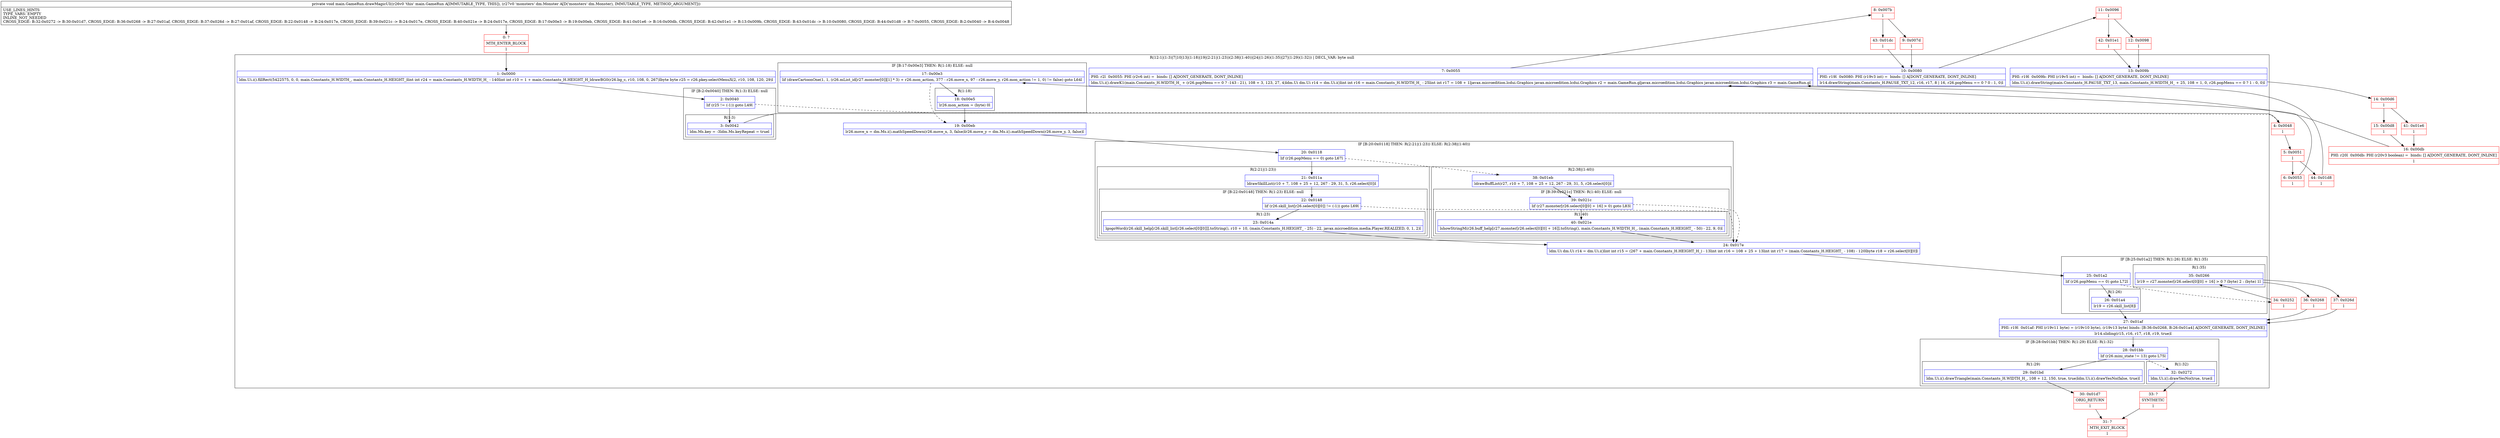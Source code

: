 digraph "CFG formain.GameRun.drawMagicUI(Ldm\/Monster;)V" {
subgraph cluster_Region_1431583863 {
label = "R(12:1|(1:3)|7|10|13|(1:18)|19|(2:21|(1:23))(2:38|(1:40))|24|(1:26)(1:35)|27|(1:29)(1:32)) | DECL_VAR: byte null\l";
node [shape=record,color=blue];
Node_1 [shape=record,label="{1\:\ 0x0000|ldm.Ui.i().fillRect(5422575, 0, 0, main.Constants_H.WIDTH_, main.Constants_H.HEIGHT_)lint int r24 = main.Constants_H.WIDTH_H_ \- 140lint int r10 = 1 + main.Constants_H.HEIGHT_H_ldrawBG0(r26.bg_c, r10, 108, 0, 267)lbyte byte r25 = r26.pkey.selectMenuX(2, r10, 108, 120, 29)l}"];
subgraph cluster_IfRegion_1195962891 {
label = "IF [B:2:0x0040] THEN: R(1:3) ELSE: null";
node [shape=record,color=blue];
Node_2 [shape=record,label="{2\:\ 0x0040|lif (r25 != (\-1)) goto L49l}"];
subgraph cluster_Region_1611889340 {
label = "R(1:3)";
node [shape=record,color=blue];
Node_3 [shape=record,label="{3\:\ 0x0042|ldm.Ms.key = \-3ldm.Ms.keyRepeat = truel}"];
}
}
Node_7 [shape=record,label="{7\:\ 0x0055|PHI: r2l  0x0055: PHI (r2v6 int) =  binds: [] A[DONT_GENERATE, DONT_INLINE]\l|ldm.Ui.i().drawK1(main.Constants_H.WIDTH_H_ + (r26.popMenu == 0 ? \-143 : 21), 108 + 3, 123, 27, 4)ldm.Ui dm.Ui r14 = dm.Ui.i()lint int r16 = main.Constants_H.WIDTH_H_ \- 25lint int r17 = 108 + 1ljavax.microedition.lcdui.Graphics javax.microedition.lcdui.Graphics r2 = main.GameRun.gljavax.microedition.lcdui.Graphics javax.microedition.lcdui.Graphics r3 = main.GameRun.gl}"];
Node_10 [shape=record,label="{10\:\ 0x0080|PHI: r19l  0x0080: PHI (r19v3 int) =  binds: [] A[DONT_GENERATE, DONT_INLINE]\l|lr14.drawString(main.Constants_H.PAUSE_TXT_12, r16, r17, 8 \| 16, r26.popMenu == 0 ? 0 : 1, 0)l}"];
Node_13 [shape=record,label="{13\:\ 0x009b|PHI: r19l  0x009b: PHI (r19v5 int) =  binds: [] A[DONT_GENERATE, DONT_INLINE]\l|ldm.Ui.i().drawString(main.Constants_H.PAUSE_TXT_13, main.Constants_H.WIDTH_H_ + 25, 108 + 1, 0, r26.popMenu == 0 ? 1 : 0, 0)l}"];
subgraph cluster_IfRegion_1086968926 {
label = "IF [B:17:0x00e3] THEN: R(1:18) ELSE: null";
node [shape=record,color=blue];
Node_17 [shape=record,label="{17\:\ 0x00e3|lif (drawCartoonOne(1, 1, (r26.mList_id[r27.monster[0]][1] * 3) + r26.mon_action, 377 \- r26.move_x, 97 \- r26.move_y, r26.mon_action != 1, 0) != false) goto L64l}"];
subgraph cluster_Region_294127647 {
label = "R(1:18)";
node [shape=record,color=blue];
Node_18 [shape=record,label="{18\:\ 0x00e5|lr26.mon_action = (byte) 0l}"];
}
}
Node_19 [shape=record,label="{19\:\ 0x00eb|lr26.move_x = dm.Ms.i().mathSpeedDown(r26.move_x, 3, false)lr26.move_y = dm.Ms.i().mathSpeedDown(r26.move_y, 3, false)l}"];
subgraph cluster_IfRegion_2100517801 {
label = "IF [B:20:0x0118] THEN: R(2:21|(1:23)) ELSE: R(2:38|(1:40))";
node [shape=record,color=blue];
Node_20 [shape=record,label="{20\:\ 0x0118|lif (r26.popMenu == 0) goto L67l}"];
subgraph cluster_Region_1811506477 {
label = "R(2:21|(1:23))";
node [shape=record,color=blue];
Node_21 [shape=record,label="{21\:\ 0x011a|ldrawSkillList(r10 + 7, 108 + 25 + 12, 267 \- 29, 31, 5, r26.select[0])l}"];
subgraph cluster_IfRegion_109975593 {
label = "IF [B:22:0x0148] THEN: R(1:23) ELSE: null";
node [shape=record,color=blue];
Node_22 [shape=record,label="{22\:\ 0x0148|lif (r26.skill_list[r26.select[0][0]] != (\-1)) goto L69l}"];
subgraph cluster_Region_861963519 {
label = "R(1:23)";
node [shape=record,color=blue];
Node_23 [shape=record,label="{23\:\ 0x014a|lgogoWord(r26.skill_help[r26.skill_list[r26.select[0][0]]].toString(), r10 + 10, (main.Constants_H.HEIGHT_ \- 25) \- 22, javax.microedition.media.Player.REALIZED, 0, 1, 2)l}"];
}
}
}
subgraph cluster_Region_856410009 {
label = "R(2:38|(1:40))";
node [shape=record,color=blue];
Node_38 [shape=record,label="{38\:\ 0x01eb|ldrawBuffList(r27, r10 + 7, 108 + 25 + 12, 267 \- 29, 31, 5, r26.select[0])l}"];
subgraph cluster_IfRegion_149636994 {
label = "IF [B:39:0x021c] THEN: R(1:40) ELSE: null";
node [shape=record,color=blue];
Node_39 [shape=record,label="{39\:\ 0x021c|lif (r27.monster[r26.select[0][0] + 16] \> 0) goto L83l}"];
subgraph cluster_Region_1500671600 {
label = "R(1:40)";
node [shape=record,color=blue];
Node_40 [shape=record,label="{40\:\ 0x021e|lshowStringM(r26.buff_help[r27.monster[r26.select[0][0] + 16]].toString(), main.Constants_H.WIDTH_H_, (main.Constants_H.HEIGHT_ \- 50) \- 22, 9, 0)l}"];
}
}
}
}
Node_24 [shape=record,label="{24\:\ 0x017e|ldm.Ui dm.Ui r14 = dm.Ui.i()lint int r15 = (267 + main.Constants_H.HEIGHT_H_) \- 13lint int r16 = 108 + 25 + 13lint int r17 = (main.Constants_H.HEIGHT_ \- 108) \- 120lbyte r18 = r26.select[0][0]l}"];
subgraph cluster_IfRegion_1056671972 {
label = "IF [B:25:0x01a2] THEN: R(1:26) ELSE: R(1:35)";
node [shape=record,color=blue];
Node_25 [shape=record,label="{25\:\ 0x01a2|lif (r26.popMenu == 0) goto L72l}"];
subgraph cluster_Region_1346896038 {
label = "R(1:26)";
node [shape=record,color=blue];
Node_26 [shape=record,label="{26\:\ 0x01a4|lr19 = r26.skill_list[8]l}"];
}
subgraph cluster_Region_1731737538 {
label = "R(1:35)";
node [shape=record,color=blue];
Node_35 [shape=record,label="{35\:\ 0x0266|lr19 = r27.monster[r26.select[0][0] + 16] \> 0 ? (byte) 2 : (byte) 1l}"];
}
}
Node_27 [shape=record,label="{27\:\ 0x01af|PHI: r19l  0x01af: PHI (r19v11 byte) = (r19v10 byte), (r19v13 byte) binds: [B:36:0x0268, B:26:0x01a4] A[DONT_GENERATE, DONT_INLINE]\l|lr14.sliding(r15, r16, r17, r18, r19, true)l}"];
subgraph cluster_IfRegion_1212317762 {
label = "IF [B:28:0x01bb] THEN: R(1:29) ELSE: R(1:32)";
node [shape=record,color=blue];
Node_28 [shape=record,label="{28\:\ 0x01bb|lif (r26.mini_state != 13) goto L75l}"];
subgraph cluster_Region_440863135 {
label = "R(1:29)";
node [shape=record,color=blue];
Node_29 [shape=record,label="{29\:\ 0x01bd|ldm.Ui.i().drawTriangle(main.Constants_H.WIDTH_H_, 108 + 12, 150, true, true)ldm.Ui.i().drawYesNo(false, true)l}"];
}
subgraph cluster_Region_1343026505 {
label = "R(1:32)";
node [shape=record,color=blue];
Node_32 [shape=record,label="{32\:\ 0x0272|ldm.Ui.i().drawYesNo(true, true)l}"];
}
}
}
Node_0 [shape=record,color=red,label="{0\:\ ?|MTH_ENTER_BLOCK\l|l}"];
Node_4 [shape=record,color=red,label="{4\:\ 0x0048|l}"];
Node_5 [shape=record,color=red,label="{5\:\ 0x0051|l}"];
Node_6 [shape=record,color=red,label="{6\:\ 0x0053|l}"];
Node_8 [shape=record,color=red,label="{8\:\ 0x007b|l}"];
Node_9 [shape=record,color=red,label="{9\:\ 0x007d|l}"];
Node_11 [shape=record,color=red,label="{11\:\ 0x0096|l}"];
Node_12 [shape=record,color=red,label="{12\:\ 0x0098|l}"];
Node_14 [shape=record,color=red,label="{14\:\ 0x00d6|l}"];
Node_15 [shape=record,color=red,label="{15\:\ 0x00d8|l}"];
Node_16 [shape=record,color=red,label="{16\:\ 0x00db|PHI: r20l  0x00db: PHI (r20v3 boolean) =  binds: [] A[DONT_GENERATE, DONT_INLINE]\l|l}"];
Node_30 [shape=record,color=red,label="{30\:\ 0x01d7|ORIG_RETURN\l|l}"];
Node_31 [shape=record,color=red,label="{31\:\ ?|MTH_EXIT_BLOCK\l|l}"];
Node_33 [shape=record,color=red,label="{33\:\ ?|SYNTHETIC\l|l}"];
Node_34 [shape=record,color=red,label="{34\:\ 0x0252|l}"];
Node_36 [shape=record,color=red,label="{36\:\ 0x0268|l}"];
Node_37 [shape=record,color=red,label="{37\:\ 0x026d|l}"];
Node_41 [shape=record,color=red,label="{41\:\ 0x01e6|l}"];
Node_42 [shape=record,color=red,label="{42\:\ 0x01e1|l}"];
Node_43 [shape=record,color=red,label="{43\:\ 0x01dc|l}"];
Node_44 [shape=record,color=red,label="{44\:\ 0x01d8|l}"];
MethodNode[shape=record,label="{private void main.GameRun.drawMagicUI((r26v0 'this' main.GameRun A[IMMUTABLE_TYPE, THIS]), (r27v0 'monsters' dm.Monster A[D('monsters' dm.Monster), IMMUTABLE_TYPE, METHOD_ARGUMENT]))  | USE_LINES_HINTS\lTYPE_VARS: EMPTY\lINLINE_NOT_NEEDED\lCROSS_EDGE: B:32:0x0272 \-\> B:30:0x01d7, CROSS_EDGE: B:36:0x0268 \-\> B:27:0x01af, CROSS_EDGE: B:37:0x026d \-\> B:27:0x01af, CROSS_EDGE: B:22:0x0148 \-\> B:24:0x017e, CROSS_EDGE: B:39:0x021c \-\> B:24:0x017e, CROSS_EDGE: B:40:0x021e \-\> B:24:0x017e, CROSS_EDGE: B:17:0x00e3 \-\> B:19:0x00eb, CROSS_EDGE: B:41:0x01e6 \-\> B:16:0x00db, CROSS_EDGE: B:42:0x01e1 \-\> B:13:0x009b, CROSS_EDGE: B:43:0x01dc \-\> B:10:0x0080, CROSS_EDGE: B:44:0x01d8 \-\> B:7:0x0055, CROSS_EDGE: B:2:0x0040 \-\> B:4:0x0048\l}"];
MethodNode -> Node_0;
Node_1 -> Node_2;
Node_2 -> Node_3;
Node_2 -> Node_4[style=dashed];
Node_3 -> Node_4;
Node_7 -> Node_8;
Node_10 -> Node_11;
Node_13 -> Node_14;
Node_17 -> Node_18;
Node_17 -> Node_19[style=dashed];
Node_18 -> Node_19;
Node_19 -> Node_20;
Node_20 -> Node_21;
Node_20 -> Node_38[style=dashed];
Node_21 -> Node_22;
Node_22 -> Node_23;
Node_22 -> Node_24[style=dashed];
Node_23 -> Node_24;
Node_38 -> Node_39;
Node_39 -> Node_24[style=dashed];
Node_39 -> Node_40;
Node_40 -> Node_24;
Node_24 -> Node_25;
Node_25 -> Node_26;
Node_25 -> Node_34[style=dashed];
Node_26 -> Node_27;
Node_35 -> Node_36;
Node_35 -> Node_37;
Node_27 -> Node_28;
Node_28 -> Node_29;
Node_28 -> Node_32[style=dashed];
Node_29 -> Node_30;
Node_32 -> Node_33;
Node_0 -> Node_1;
Node_4 -> Node_5;
Node_5 -> Node_6;
Node_5 -> Node_44;
Node_6 -> Node_7;
Node_8 -> Node_9;
Node_8 -> Node_43;
Node_9 -> Node_10;
Node_11 -> Node_12;
Node_11 -> Node_42;
Node_12 -> Node_13;
Node_14 -> Node_15;
Node_14 -> Node_41;
Node_15 -> Node_16;
Node_16 -> Node_17;
Node_30 -> Node_31;
Node_33 -> Node_31;
Node_34 -> Node_35;
Node_36 -> Node_27;
Node_37 -> Node_27;
Node_41 -> Node_16;
Node_42 -> Node_13;
Node_43 -> Node_10;
Node_44 -> Node_7;
}

